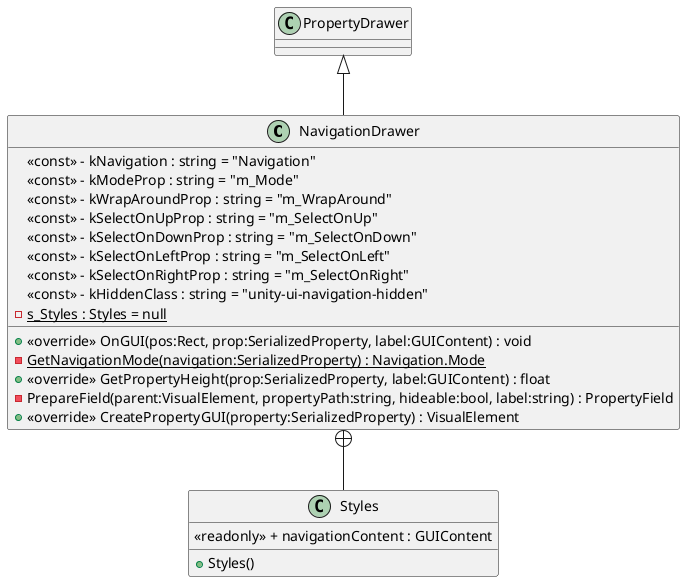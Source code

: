 @startuml
class NavigationDrawer {
    <<const>> - kNavigation : string = "Navigation"
    <<const>> - kModeProp : string = "m_Mode"
    <<const>> - kWrapAroundProp : string = "m_WrapAround"
    <<const>> - kSelectOnUpProp : string = "m_SelectOnUp"
    <<const>> - kSelectOnDownProp : string = "m_SelectOnDown"
    <<const>> - kSelectOnLeftProp : string = "m_SelectOnLeft"
    <<const>> - kSelectOnRightProp : string = "m_SelectOnRight"
    <<const>> - kHiddenClass : string = "unity-ui-navigation-hidden"
    - {static} s_Styles : Styles = null
    + <<override>> OnGUI(pos:Rect, prop:SerializedProperty, label:GUIContent) : void
    {static} - GetNavigationMode(navigation:SerializedProperty) : Navigation.Mode
    + <<override>> GetPropertyHeight(prop:SerializedProperty, label:GUIContent) : float
    - PrepareField(parent:VisualElement, propertyPath:string, hideable:bool, label:string) : PropertyField
    + <<override>> CreatePropertyGUI(property:SerializedProperty) : VisualElement
}
class Styles {
    <<readonly>> + navigationContent : GUIContent
    + Styles()
}
PropertyDrawer <|-- NavigationDrawer
NavigationDrawer +-- Styles
@enduml
